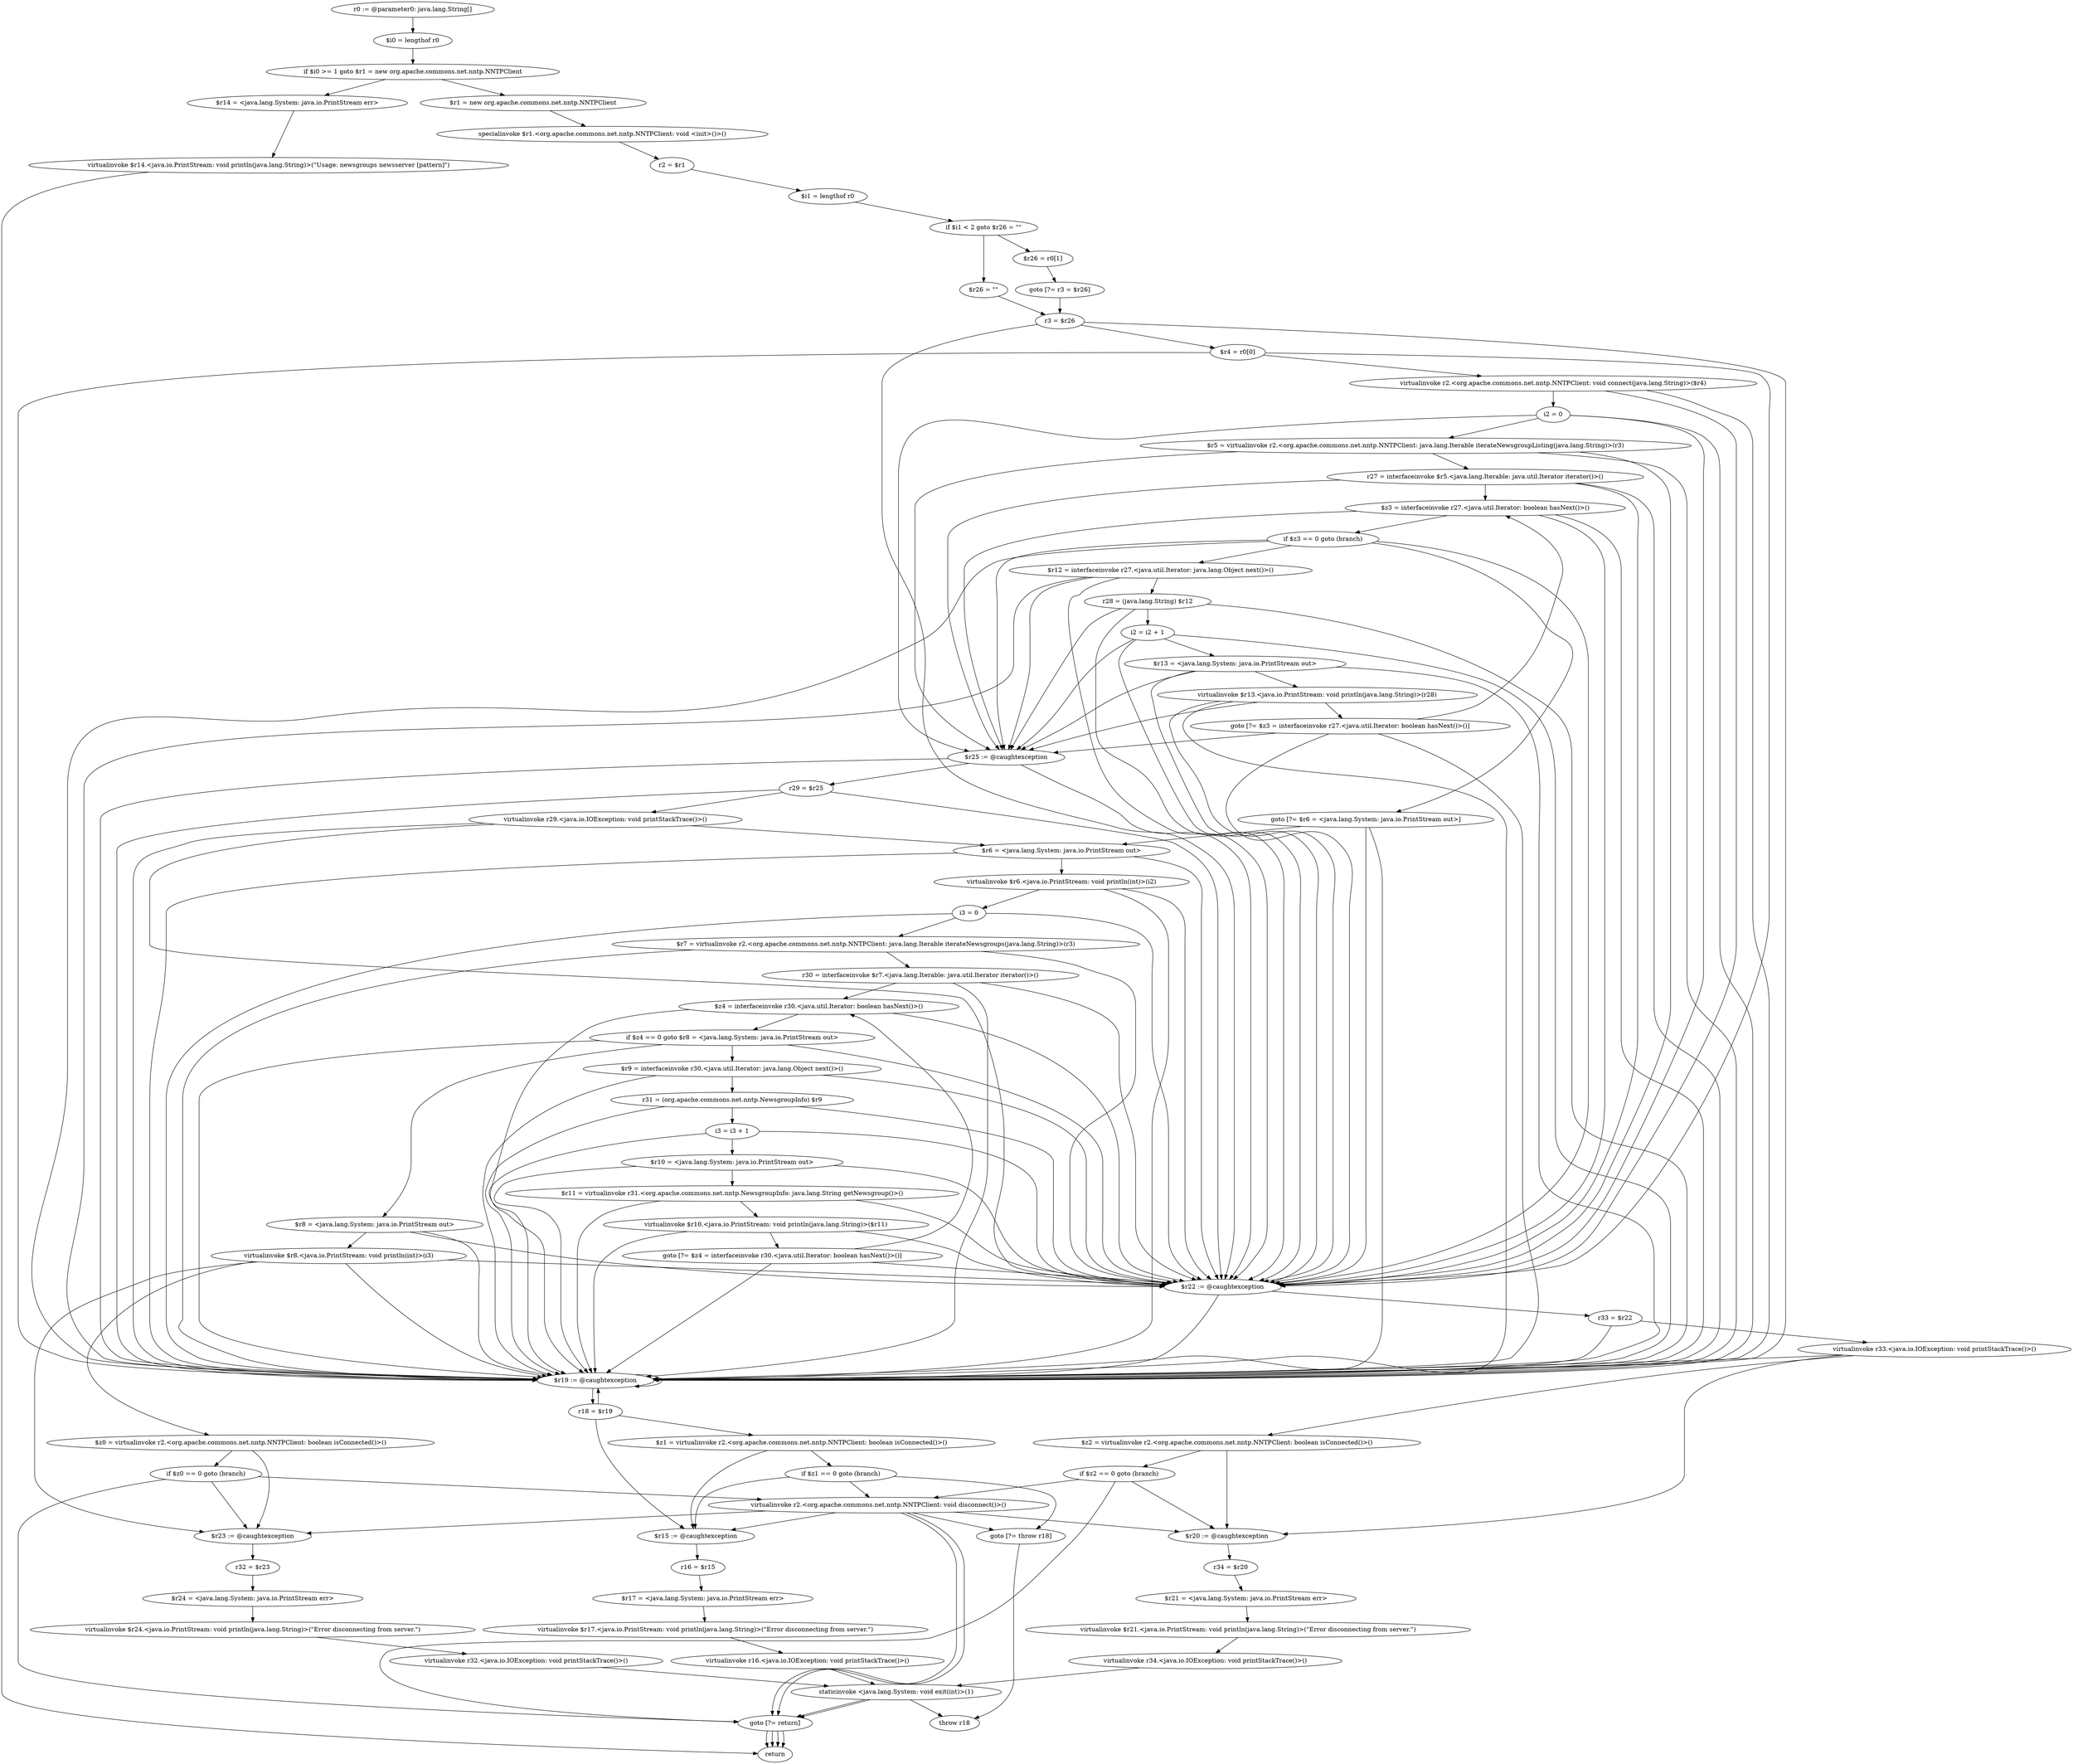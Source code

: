 digraph "unitGraph" {
    "r0 := @parameter0: java.lang.String[]"
    "$i0 = lengthof r0"
    "if $i0 >= 1 goto $r1 = new org.apache.commons.net.nntp.NNTPClient"
    "$r14 = <java.lang.System: java.io.PrintStream err>"
    "virtualinvoke $r14.<java.io.PrintStream: void println(java.lang.String)>(\"Usage: newsgroups newsserver [pattern]\")"
    "return"
    "$r1 = new org.apache.commons.net.nntp.NNTPClient"
    "specialinvoke $r1.<org.apache.commons.net.nntp.NNTPClient: void <init>()>()"
    "r2 = $r1"
    "$i1 = lengthof r0"
    "if $i1 < 2 goto $r26 = \"\""
    "$r26 = r0[1]"
    "goto [?= r3 = $r26]"
    "$r26 = \"\""
    "r3 = $r26"
    "$r4 = r0[0]"
    "virtualinvoke r2.<org.apache.commons.net.nntp.NNTPClient: void connect(java.lang.String)>($r4)"
    "i2 = 0"
    "$r5 = virtualinvoke r2.<org.apache.commons.net.nntp.NNTPClient: java.lang.Iterable iterateNewsgroupListing(java.lang.String)>(r3)"
    "r27 = interfaceinvoke $r5.<java.lang.Iterable: java.util.Iterator iterator()>()"
    "$z3 = interfaceinvoke r27.<java.util.Iterator: boolean hasNext()>()"
    "if $z3 == 0 goto (branch)"
    "$r12 = interfaceinvoke r27.<java.util.Iterator: java.lang.Object next()>()"
    "r28 = (java.lang.String) $r12"
    "i2 = i2 + 1"
    "$r13 = <java.lang.System: java.io.PrintStream out>"
    "virtualinvoke $r13.<java.io.PrintStream: void println(java.lang.String)>(r28)"
    "goto [?= $z3 = interfaceinvoke r27.<java.util.Iterator: boolean hasNext()>()]"
    "goto [?= $r6 = <java.lang.System: java.io.PrintStream out>]"
    "$r25 := @caughtexception"
    "r29 = $r25"
    "virtualinvoke r29.<java.io.IOException: void printStackTrace()>()"
    "$r6 = <java.lang.System: java.io.PrintStream out>"
    "virtualinvoke $r6.<java.io.PrintStream: void println(int)>(i2)"
    "i3 = 0"
    "$r7 = virtualinvoke r2.<org.apache.commons.net.nntp.NNTPClient: java.lang.Iterable iterateNewsgroups(java.lang.String)>(r3)"
    "r30 = interfaceinvoke $r7.<java.lang.Iterable: java.util.Iterator iterator()>()"
    "$z4 = interfaceinvoke r30.<java.util.Iterator: boolean hasNext()>()"
    "if $z4 == 0 goto $r8 = <java.lang.System: java.io.PrintStream out>"
    "$r9 = interfaceinvoke r30.<java.util.Iterator: java.lang.Object next()>()"
    "r31 = (org.apache.commons.net.nntp.NewsgroupInfo) $r9"
    "i3 = i3 + 1"
    "$r10 = <java.lang.System: java.io.PrintStream out>"
    "$r11 = virtualinvoke r31.<org.apache.commons.net.nntp.NewsgroupInfo: java.lang.String getNewsgroup()>()"
    "virtualinvoke $r10.<java.io.PrintStream: void println(java.lang.String)>($r11)"
    "goto [?= $z4 = interfaceinvoke r30.<java.util.Iterator: boolean hasNext()>()]"
    "$r8 = <java.lang.System: java.io.PrintStream out>"
    "virtualinvoke $r8.<java.io.PrintStream: void println(int)>(i3)"
    "$z0 = virtualinvoke r2.<org.apache.commons.net.nntp.NNTPClient: boolean isConnected()>()"
    "if $z0 == 0 goto (branch)"
    "virtualinvoke r2.<org.apache.commons.net.nntp.NNTPClient: void disconnect()>()"
    "goto [?= return]"
    "$r23 := @caughtexception"
    "r32 = $r23"
    "$r24 = <java.lang.System: java.io.PrintStream err>"
    "virtualinvoke $r24.<java.io.PrintStream: void println(java.lang.String)>(\"Error disconnecting from server.\")"
    "virtualinvoke r32.<java.io.IOException: void printStackTrace()>()"
    "staticinvoke <java.lang.System: void exit(int)>(1)"
    "$r22 := @caughtexception"
    "r33 = $r22"
    "virtualinvoke r33.<java.io.IOException: void printStackTrace()>()"
    "$z2 = virtualinvoke r2.<org.apache.commons.net.nntp.NNTPClient: boolean isConnected()>()"
    "if $z2 == 0 goto (branch)"
    "$r20 := @caughtexception"
    "r34 = $r20"
    "$r21 = <java.lang.System: java.io.PrintStream err>"
    "virtualinvoke $r21.<java.io.PrintStream: void println(java.lang.String)>(\"Error disconnecting from server.\")"
    "virtualinvoke r34.<java.io.IOException: void printStackTrace()>()"
    "$r19 := @caughtexception"
    "r18 = $r19"
    "$z1 = virtualinvoke r2.<org.apache.commons.net.nntp.NNTPClient: boolean isConnected()>()"
    "if $z1 == 0 goto (branch)"
    "goto [?= throw r18]"
    "$r15 := @caughtexception"
    "r16 = $r15"
    "$r17 = <java.lang.System: java.io.PrintStream err>"
    "virtualinvoke $r17.<java.io.PrintStream: void println(java.lang.String)>(\"Error disconnecting from server.\")"
    "virtualinvoke r16.<java.io.IOException: void printStackTrace()>()"
    "throw r18"
    "r0 := @parameter0: java.lang.String[]"->"$i0 = lengthof r0";
    "$i0 = lengthof r0"->"if $i0 >= 1 goto $r1 = new org.apache.commons.net.nntp.NNTPClient";
    "if $i0 >= 1 goto $r1 = new org.apache.commons.net.nntp.NNTPClient"->"$r14 = <java.lang.System: java.io.PrintStream err>";
    "if $i0 >= 1 goto $r1 = new org.apache.commons.net.nntp.NNTPClient"->"$r1 = new org.apache.commons.net.nntp.NNTPClient";
    "$r14 = <java.lang.System: java.io.PrintStream err>"->"virtualinvoke $r14.<java.io.PrintStream: void println(java.lang.String)>(\"Usage: newsgroups newsserver [pattern]\")";
    "virtualinvoke $r14.<java.io.PrintStream: void println(java.lang.String)>(\"Usage: newsgroups newsserver [pattern]\")"->"return";
    "$r1 = new org.apache.commons.net.nntp.NNTPClient"->"specialinvoke $r1.<org.apache.commons.net.nntp.NNTPClient: void <init>()>()";
    "specialinvoke $r1.<org.apache.commons.net.nntp.NNTPClient: void <init>()>()"->"r2 = $r1";
    "r2 = $r1"->"$i1 = lengthof r0";
    "$i1 = lengthof r0"->"if $i1 < 2 goto $r26 = \"\"";
    "if $i1 < 2 goto $r26 = \"\""->"$r26 = r0[1]";
    "if $i1 < 2 goto $r26 = \"\""->"$r26 = \"\"";
    "$r26 = r0[1]"->"goto [?= r3 = $r26]";
    "goto [?= r3 = $r26]"->"r3 = $r26";
    "$r26 = \"\""->"r3 = $r26";
    "r3 = $r26"->"$r22 := @caughtexception";
    "r3 = $r26"->"$r19 := @caughtexception";
    "r3 = $r26"->"$r4 = r0[0]";
    "$r4 = r0[0]"->"$r22 := @caughtexception";
    "$r4 = r0[0]"->"$r19 := @caughtexception";
    "$r4 = r0[0]"->"virtualinvoke r2.<org.apache.commons.net.nntp.NNTPClient: void connect(java.lang.String)>($r4)";
    "virtualinvoke r2.<org.apache.commons.net.nntp.NNTPClient: void connect(java.lang.String)>($r4)"->"$r22 := @caughtexception";
    "virtualinvoke r2.<org.apache.commons.net.nntp.NNTPClient: void connect(java.lang.String)>($r4)"->"$r19 := @caughtexception";
    "virtualinvoke r2.<org.apache.commons.net.nntp.NNTPClient: void connect(java.lang.String)>($r4)"->"i2 = 0";
    "i2 = 0"->"$r25 := @caughtexception";
    "i2 = 0"->"$r19 := @caughtexception";
    "i2 = 0"->"$r22 := @caughtexception";
    "i2 = 0"->"$r5 = virtualinvoke r2.<org.apache.commons.net.nntp.NNTPClient: java.lang.Iterable iterateNewsgroupListing(java.lang.String)>(r3)";
    "$r5 = virtualinvoke r2.<org.apache.commons.net.nntp.NNTPClient: java.lang.Iterable iterateNewsgroupListing(java.lang.String)>(r3)"->"$r25 := @caughtexception";
    "$r5 = virtualinvoke r2.<org.apache.commons.net.nntp.NNTPClient: java.lang.Iterable iterateNewsgroupListing(java.lang.String)>(r3)"->"$r19 := @caughtexception";
    "$r5 = virtualinvoke r2.<org.apache.commons.net.nntp.NNTPClient: java.lang.Iterable iterateNewsgroupListing(java.lang.String)>(r3)"->"$r22 := @caughtexception";
    "$r5 = virtualinvoke r2.<org.apache.commons.net.nntp.NNTPClient: java.lang.Iterable iterateNewsgroupListing(java.lang.String)>(r3)"->"r27 = interfaceinvoke $r5.<java.lang.Iterable: java.util.Iterator iterator()>()";
    "r27 = interfaceinvoke $r5.<java.lang.Iterable: java.util.Iterator iterator()>()"->"$r25 := @caughtexception";
    "r27 = interfaceinvoke $r5.<java.lang.Iterable: java.util.Iterator iterator()>()"->"$r19 := @caughtexception";
    "r27 = interfaceinvoke $r5.<java.lang.Iterable: java.util.Iterator iterator()>()"->"$r22 := @caughtexception";
    "r27 = interfaceinvoke $r5.<java.lang.Iterable: java.util.Iterator iterator()>()"->"$z3 = interfaceinvoke r27.<java.util.Iterator: boolean hasNext()>()";
    "$z3 = interfaceinvoke r27.<java.util.Iterator: boolean hasNext()>()"->"$r25 := @caughtexception";
    "$z3 = interfaceinvoke r27.<java.util.Iterator: boolean hasNext()>()"->"$r19 := @caughtexception";
    "$z3 = interfaceinvoke r27.<java.util.Iterator: boolean hasNext()>()"->"$r22 := @caughtexception";
    "$z3 = interfaceinvoke r27.<java.util.Iterator: boolean hasNext()>()"->"if $z3 == 0 goto (branch)";
    "if $z3 == 0 goto (branch)"->"$r25 := @caughtexception";
    "if $z3 == 0 goto (branch)"->"$r19 := @caughtexception";
    "if $z3 == 0 goto (branch)"->"$r22 := @caughtexception";
    "if $z3 == 0 goto (branch)"->"$r12 = interfaceinvoke r27.<java.util.Iterator: java.lang.Object next()>()";
    "if $z3 == 0 goto (branch)"->"goto [?= $r6 = <java.lang.System: java.io.PrintStream out>]";
    "$r12 = interfaceinvoke r27.<java.util.Iterator: java.lang.Object next()>()"->"$r25 := @caughtexception";
    "$r12 = interfaceinvoke r27.<java.util.Iterator: java.lang.Object next()>()"->"$r19 := @caughtexception";
    "$r12 = interfaceinvoke r27.<java.util.Iterator: java.lang.Object next()>()"->"$r22 := @caughtexception";
    "$r12 = interfaceinvoke r27.<java.util.Iterator: java.lang.Object next()>()"->"r28 = (java.lang.String) $r12";
    "r28 = (java.lang.String) $r12"->"$r25 := @caughtexception";
    "r28 = (java.lang.String) $r12"->"$r19 := @caughtexception";
    "r28 = (java.lang.String) $r12"->"$r22 := @caughtexception";
    "r28 = (java.lang.String) $r12"->"i2 = i2 + 1";
    "i2 = i2 + 1"->"$r25 := @caughtexception";
    "i2 = i2 + 1"->"$r19 := @caughtexception";
    "i2 = i2 + 1"->"$r22 := @caughtexception";
    "i2 = i2 + 1"->"$r13 = <java.lang.System: java.io.PrintStream out>";
    "$r13 = <java.lang.System: java.io.PrintStream out>"->"$r25 := @caughtexception";
    "$r13 = <java.lang.System: java.io.PrintStream out>"->"$r19 := @caughtexception";
    "$r13 = <java.lang.System: java.io.PrintStream out>"->"$r22 := @caughtexception";
    "$r13 = <java.lang.System: java.io.PrintStream out>"->"virtualinvoke $r13.<java.io.PrintStream: void println(java.lang.String)>(r28)";
    "virtualinvoke $r13.<java.io.PrintStream: void println(java.lang.String)>(r28)"->"$r25 := @caughtexception";
    "virtualinvoke $r13.<java.io.PrintStream: void println(java.lang.String)>(r28)"->"$r19 := @caughtexception";
    "virtualinvoke $r13.<java.io.PrintStream: void println(java.lang.String)>(r28)"->"$r22 := @caughtexception";
    "virtualinvoke $r13.<java.io.PrintStream: void println(java.lang.String)>(r28)"->"goto [?= $z3 = interfaceinvoke r27.<java.util.Iterator: boolean hasNext()>()]";
    "goto [?= $z3 = interfaceinvoke r27.<java.util.Iterator: boolean hasNext()>()]"->"$r25 := @caughtexception";
    "goto [?= $z3 = interfaceinvoke r27.<java.util.Iterator: boolean hasNext()>()]"->"$r19 := @caughtexception";
    "goto [?= $z3 = interfaceinvoke r27.<java.util.Iterator: boolean hasNext()>()]"->"$r22 := @caughtexception";
    "goto [?= $z3 = interfaceinvoke r27.<java.util.Iterator: boolean hasNext()>()]"->"$z3 = interfaceinvoke r27.<java.util.Iterator: boolean hasNext()>()";
    "goto [?= $r6 = <java.lang.System: java.io.PrintStream out>]"->"$r22 := @caughtexception";
    "goto [?= $r6 = <java.lang.System: java.io.PrintStream out>]"->"$r19 := @caughtexception";
    "goto [?= $r6 = <java.lang.System: java.io.PrintStream out>]"->"$r6 = <java.lang.System: java.io.PrintStream out>";
    "$r25 := @caughtexception"->"$r22 := @caughtexception";
    "$r25 := @caughtexception"->"$r19 := @caughtexception";
    "$r25 := @caughtexception"->"r29 = $r25";
    "r29 = $r25"->"$r22 := @caughtexception";
    "r29 = $r25"->"$r19 := @caughtexception";
    "r29 = $r25"->"virtualinvoke r29.<java.io.IOException: void printStackTrace()>()";
    "virtualinvoke r29.<java.io.IOException: void printStackTrace()>()"->"$r22 := @caughtexception";
    "virtualinvoke r29.<java.io.IOException: void printStackTrace()>()"->"$r19 := @caughtexception";
    "virtualinvoke r29.<java.io.IOException: void printStackTrace()>()"->"$r6 = <java.lang.System: java.io.PrintStream out>";
    "$r6 = <java.lang.System: java.io.PrintStream out>"->"$r22 := @caughtexception";
    "$r6 = <java.lang.System: java.io.PrintStream out>"->"$r19 := @caughtexception";
    "$r6 = <java.lang.System: java.io.PrintStream out>"->"virtualinvoke $r6.<java.io.PrintStream: void println(int)>(i2)";
    "virtualinvoke $r6.<java.io.PrintStream: void println(int)>(i2)"->"$r22 := @caughtexception";
    "virtualinvoke $r6.<java.io.PrintStream: void println(int)>(i2)"->"$r19 := @caughtexception";
    "virtualinvoke $r6.<java.io.PrintStream: void println(int)>(i2)"->"i3 = 0";
    "i3 = 0"->"$r22 := @caughtexception";
    "i3 = 0"->"$r19 := @caughtexception";
    "i3 = 0"->"$r7 = virtualinvoke r2.<org.apache.commons.net.nntp.NNTPClient: java.lang.Iterable iterateNewsgroups(java.lang.String)>(r3)";
    "$r7 = virtualinvoke r2.<org.apache.commons.net.nntp.NNTPClient: java.lang.Iterable iterateNewsgroups(java.lang.String)>(r3)"->"$r22 := @caughtexception";
    "$r7 = virtualinvoke r2.<org.apache.commons.net.nntp.NNTPClient: java.lang.Iterable iterateNewsgroups(java.lang.String)>(r3)"->"$r19 := @caughtexception";
    "$r7 = virtualinvoke r2.<org.apache.commons.net.nntp.NNTPClient: java.lang.Iterable iterateNewsgroups(java.lang.String)>(r3)"->"r30 = interfaceinvoke $r7.<java.lang.Iterable: java.util.Iterator iterator()>()";
    "r30 = interfaceinvoke $r7.<java.lang.Iterable: java.util.Iterator iterator()>()"->"$r22 := @caughtexception";
    "r30 = interfaceinvoke $r7.<java.lang.Iterable: java.util.Iterator iterator()>()"->"$r19 := @caughtexception";
    "r30 = interfaceinvoke $r7.<java.lang.Iterable: java.util.Iterator iterator()>()"->"$z4 = interfaceinvoke r30.<java.util.Iterator: boolean hasNext()>()";
    "$z4 = interfaceinvoke r30.<java.util.Iterator: boolean hasNext()>()"->"$r22 := @caughtexception";
    "$z4 = interfaceinvoke r30.<java.util.Iterator: boolean hasNext()>()"->"$r19 := @caughtexception";
    "$z4 = interfaceinvoke r30.<java.util.Iterator: boolean hasNext()>()"->"if $z4 == 0 goto $r8 = <java.lang.System: java.io.PrintStream out>";
    "if $z4 == 0 goto $r8 = <java.lang.System: java.io.PrintStream out>"->"$r9 = interfaceinvoke r30.<java.util.Iterator: java.lang.Object next()>()";
    "if $z4 == 0 goto $r8 = <java.lang.System: java.io.PrintStream out>"->"$r8 = <java.lang.System: java.io.PrintStream out>";
    "if $z4 == 0 goto $r8 = <java.lang.System: java.io.PrintStream out>"->"$r22 := @caughtexception";
    "if $z4 == 0 goto $r8 = <java.lang.System: java.io.PrintStream out>"->"$r19 := @caughtexception";
    "$r9 = interfaceinvoke r30.<java.util.Iterator: java.lang.Object next()>()"->"$r22 := @caughtexception";
    "$r9 = interfaceinvoke r30.<java.util.Iterator: java.lang.Object next()>()"->"$r19 := @caughtexception";
    "$r9 = interfaceinvoke r30.<java.util.Iterator: java.lang.Object next()>()"->"r31 = (org.apache.commons.net.nntp.NewsgroupInfo) $r9";
    "r31 = (org.apache.commons.net.nntp.NewsgroupInfo) $r9"->"$r22 := @caughtexception";
    "r31 = (org.apache.commons.net.nntp.NewsgroupInfo) $r9"->"$r19 := @caughtexception";
    "r31 = (org.apache.commons.net.nntp.NewsgroupInfo) $r9"->"i3 = i3 + 1";
    "i3 = i3 + 1"->"$r22 := @caughtexception";
    "i3 = i3 + 1"->"$r19 := @caughtexception";
    "i3 = i3 + 1"->"$r10 = <java.lang.System: java.io.PrintStream out>";
    "$r10 = <java.lang.System: java.io.PrintStream out>"->"$r22 := @caughtexception";
    "$r10 = <java.lang.System: java.io.PrintStream out>"->"$r19 := @caughtexception";
    "$r10 = <java.lang.System: java.io.PrintStream out>"->"$r11 = virtualinvoke r31.<org.apache.commons.net.nntp.NewsgroupInfo: java.lang.String getNewsgroup()>()";
    "$r11 = virtualinvoke r31.<org.apache.commons.net.nntp.NewsgroupInfo: java.lang.String getNewsgroup()>()"->"$r22 := @caughtexception";
    "$r11 = virtualinvoke r31.<org.apache.commons.net.nntp.NewsgroupInfo: java.lang.String getNewsgroup()>()"->"$r19 := @caughtexception";
    "$r11 = virtualinvoke r31.<org.apache.commons.net.nntp.NewsgroupInfo: java.lang.String getNewsgroup()>()"->"virtualinvoke $r10.<java.io.PrintStream: void println(java.lang.String)>($r11)";
    "virtualinvoke $r10.<java.io.PrintStream: void println(java.lang.String)>($r11)"->"$r22 := @caughtexception";
    "virtualinvoke $r10.<java.io.PrintStream: void println(java.lang.String)>($r11)"->"$r19 := @caughtexception";
    "virtualinvoke $r10.<java.io.PrintStream: void println(java.lang.String)>($r11)"->"goto [?= $z4 = interfaceinvoke r30.<java.util.Iterator: boolean hasNext()>()]";
    "goto [?= $z4 = interfaceinvoke r30.<java.util.Iterator: boolean hasNext()>()]"->"$r22 := @caughtexception";
    "goto [?= $z4 = interfaceinvoke r30.<java.util.Iterator: boolean hasNext()>()]"->"$r19 := @caughtexception";
    "goto [?= $z4 = interfaceinvoke r30.<java.util.Iterator: boolean hasNext()>()]"->"$z4 = interfaceinvoke r30.<java.util.Iterator: boolean hasNext()>()";
    "$r8 = <java.lang.System: java.io.PrintStream out>"->"$r22 := @caughtexception";
    "$r8 = <java.lang.System: java.io.PrintStream out>"->"$r19 := @caughtexception";
    "$r8 = <java.lang.System: java.io.PrintStream out>"->"virtualinvoke $r8.<java.io.PrintStream: void println(int)>(i3)";
    "virtualinvoke $r8.<java.io.PrintStream: void println(int)>(i3)"->"$r23 := @caughtexception";
    "virtualinvoke $r8.<java.io.PrintStream: void println(int)>(i3)"->"$r22 := @caughtexception";
    "virtualinvoke $r8.<java.io.PrintStream: void println(int)>(i3)"->"$r19 := @caughtexception";
    "virtualinvoke $r8.<java.io.PrintStream: void println(int)>(i3)"->"$z0 = virtualinvoke r2.<org.apache.commons.net.nntp.NNTPClient: boolean isConnected()>()";
    "$z0 = virtualinvoke r2.<org.apache.commons.net.nntp.NNTPClient: boolean isConnected()>()"->"if $z0 == 0 goto (branch)";
    "$z0 = virtualinvoke r2.<org.apache.commons.net.nntp.NNTPClient: boolean isConnected()>()"->"$r23 := @caughtexception";
    "if $z0 == 0 goto (branch)"->"virtualinvoke r2.<org.apache.commons.net.nntp.NNTPClient: void disconnect()>()";
    "if $z0 == 0 goto (branch)"->"goto [?= return]";
    "if $z0 == 0 goto (branch)"->"$r23 := @caughtexception";
    "virtualinvoke r2.<org.apache.commons.net.nntp.NNTPClient: void disconnect()>()"->"goto [?= return]";
    "virtualinvoke r2.<org.apache.commons.net.nntp.NNTPClient: void disconnect()>()"->"$r23 := @caughtexception";
    "goto [?= return]"->"return";
    "$r23 := @caughtexception"->"r32 = $r23";
    "r32 = $r23"->"$r24 = <java.lang.System: java.io.PrintStream err>";
    "$r24 = <java.lang.System: java.io.PrintStream err>"->"virtualinvoke $r24.<java.io.PrintStream: void println(java.lang.String)>(\"Error disconnecting from server.\")";
    "virtualinvoke $r24.<java.io.PrintStream: void println(java.lang.String)>(\"Error disconnecting from server.\")"->"virtualinvoke r32.<java.io.IOException: void printStackTrace()>()";
    "virtualinvoke r32.<java.io.IOException: void printStackTrace()>()"->"staticinvoke <java.lang.System: void exit(int)>(1)";
    "staticinvoke <java.lang.System: void exit(int)>(1)"->"goto [?= return]";
    "goto [?= return]"->"return";
    "$r22 := @caughtexception"->"r33 = $r22";
    "$r22 := @caughtexception"->"$r19 := @caughtexception";
    "r33 = $r22"->"virtualinvoke r33.<java.io.IOException: void printStackTrace()>()";
    "r33 = $r22"->"$r19 := @caughtexception";
    "virtualinvoke r33.<java.io.IOException: void printStackTrace()>()"->"$r20 := @caughtexception";
    "virtualinvoke r33.<java.io.IOException: void printStackTrace()>()"->"$r19 := @caughtexception";
    "virtualinvoke r33.<java.io.IOException: void printStackTrace()>()"->"$z2 = virtualinvoke r2.<org.apache.commons.net.nntp.NNTPClient: boolean isConnected()>()";
    "$z2 = virtualinvoke r2.<org.apache.commons.net.nntp.NNTPClient: boolean isConnected()>()"->"if $z2 == 0 goto (branch)";
    "$z2 = virtualinvoke r2.<org.apache.commons.net.nntp.NNTPClient: boolean isConnected()>()"->"$r20 := @caughtexception";
    "if $z2 == 0 goto (branch)"->"virtualinvoke r2.<org.apache.commons.net.nntp.NNTPClient: void disconnect()>()";
    "if $z2 == 0 goto (branch)"->"goto [?= return]";
    "if $z2 == 0 goto (branch)"->"$r20 := @caughtexception";
    "virtualinvoke r2.<org.apache.commons.net.nntp.NNTPClient: void disconnect()>()"->"goto [?= return]";
    "virtualinvoke r2.<org.apache.commons.net.nntp.NNTPClient: void disconnect()>()"->"$r20 := @caughtexception";
    "goto [?= return]"->"return";
    "$r20 := @caughtexception"->"r34 = $r20";
    "r34 = $r20"->"$r21 = <java.lang.System: java.io.PrintStream err>";
    "$r21 = <java.lang.System: java.io.PrintStream err>"->"virtualinvoke $r21.<java.io.PrintStream: void println(java.lang.String)>(\"Error disconnecting from server.\")";
    "virtualinvoke $r21.<java.io.PrintStream: void println(java.lang.String)>(\"Error disconnecting from server.\")"->"virtualinvoke r34.<java.io.IOException: void printStackTrace()>()";
    "virtualinvoke r34.<java.io.IOException: void printStackTrace()>()"->"staticinvoke <java.lang.System: void exit(int)>(1)";
    "staticinvoke <java.lang.System: void exit(int)>(1)"->"goto [?= return]";
    "goto [?= return]"->"return";
    "$r19 := @caughtexception"->"r18 = $r19";
    "$r19 := @caughtexception"->"$r19 := @caughtexception";
    "r18 = $r19"->"$r15 := @caughtexception";
    "r18 = $r19"->"$r19 := @caughtexception";
    "r18 = $r19"->"$z1 = virtualinvoke r2.<org.apache.commons.net.nntp.NNTPClient: boolean isConnected()>()";
    "$z1 = virtualinvoke r2.<org.apache.commons.net.nntp.NNTPClient: boolean isConnected()>()"->"if $z1 == 0 goto (branch)";
    "$z1 = virtualinvoke r2.<org.apache.commons.net.nntp.NNTPClient: boolean isConnected()>()"->"$r15 := @caughtexception";
    "if $z1 == 0 goto (branch)"->"virtualinvoke r2.<org.apache.commons.net.nntp.NNTPClient: void disconnect()>()";
    "if $z1 == 0 goto (branch)"->"goto [?= throw r18]";
    "if $z1 == 0 goto (branch)"->"$r15 := @caughtexception";
    "virtualinvoke r2.<org.apache.commons.net.nntp.NNTPClient: void disconnect()>()"->"goto [?= throw r18]";
    "virtualinvoke r2.<org.apache.commons.net.nntp.NNTPClient: void disconnect()>()"->"$r15 := @caughtexception";
    "goto [?= throw r18]"->"throw r18";
    "$r15 := @caughtexception"->"r16 = $r15";
    "r16 = $r15"->"$r17 = <java.lang.System: java.io.PrintStream err>";
    "$r17 = <java.lang.System: java.io.PrintStream err>"->"virtualinvoke $r17.<java.io.PrintStream: void println(java.lang.String)>(\"Error disconnecting from server.\")";
    "virtualinvoke $r17.<java.io.PrintStream: void println(java.lang.String)>(\"Error disconnecting from server.\")"->"virtualinvoke r16.<java.io.IOException: void printStackTrace()>()";
    "virtualinvoke r16.<java.io.IOException: void printStackTrace()>()"->"staticinvoke <java.lang.System: void exit(int)>(1)";
    "staticinvoke <java.lang.System: void exit(int)>(1)"->"throw r18";
}
